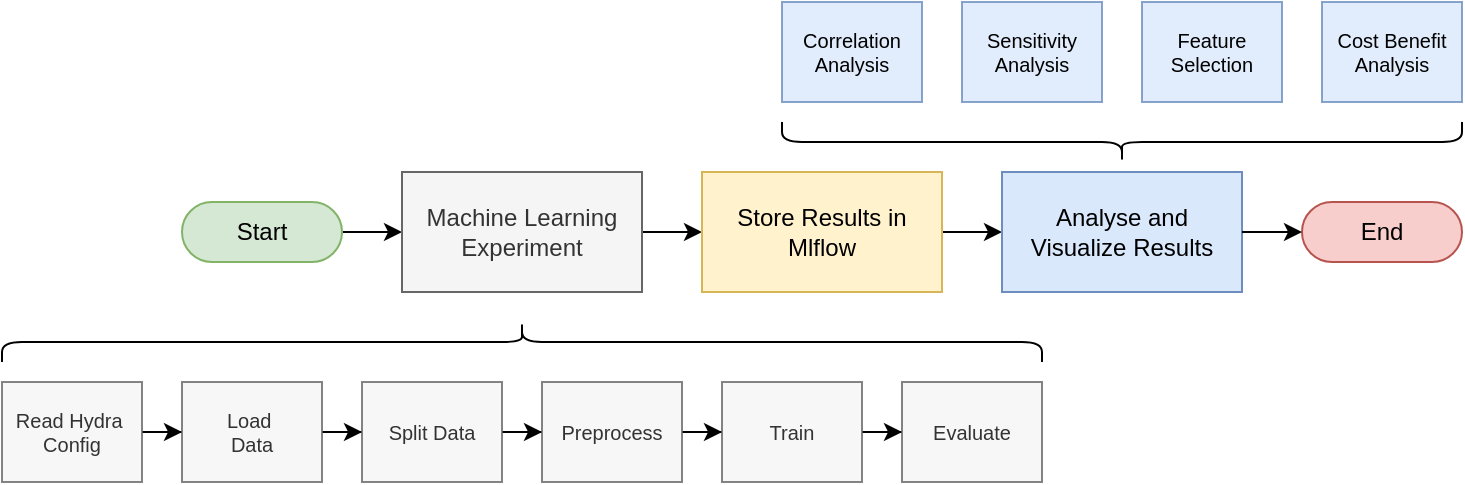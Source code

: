 <mxfile version="27.0.5">
  <diagram name="Seite-1" id="p-Sawv-N8_ddHrFE-yAD">
    <mxGraphModel dx="702" dy="516" grid="1" gridSize="10" guides="1" tooltips="1" connect="1" arrows="1" fold="1" page="1" pageScale="1" pageWidth="827" pageHeight="1169" math="0" shadow="0">
      <root>
        <mxCell id="0" />
        <mxCell id="1" parent="0" />
        <mxCell id="306jFlq6k8XDHkL8Mt-z-3" value="" style="edgeStyle=orthogonalEdgeStyle;rounded=0;orthogonalLoop=1;jettySize=auto;html=1;" edge="1" parent="1" source="306jFlq6k8XDHkL8Mt-z-1" target="306jFlq6k8XDHkL8Mt-z-2">
          <mxGeometry relative="1" as="geometry" />
        </mxCell>
        <mxCell id="306jFlq6k8XDHkL8Mt-z-1" value="Start" style="html=1;dashed=0;whiteSpace=wrap;shape=mxgraph.dfd.start;fillColor=#d5e8d4;strokeColor=#82b366;" vertex="1" parent="1">
          <mxGeometry x="370" y="370" width="80" height="30" as="geometry" />
        </mxCell>
        <mxCell id="306jFlq6k8XDHkL8Mt-z-5" value="" style="edgeStyle=orthogonalEdgeStyle;rounded=0;orthogonalLoop=1;jettySize=auto;html=1;" edge="1" parent="1" source="306jFlq6k8XDHkL8Mt-z-2" target="306jFlq6k8XDHkL8Mt-z-4">
          <mxGeometry relative="1" as="geometry" />
        </mxCell>
        <mxCell id="306jFlq6k8XDHkL8Mt-z-2" value="Machine Learning Experiment" style="whiteSpace=wrap;html=1;dashed=0;fillColor=#f5f5f5;fontColor=#333333;strokeColor=#666666;" vertex="1" parent="1">
          <mxGeometry x="480" y="355" width="120" height="60" as="geometry" />
        </mxCell>
        <mxCell id="306jFlq6k8XDHkL8Mt-z-7" value="" style="edgeStyle=orthogonalEdgeStyle;rounded=0;orthogonalLoop=1;jettySize=auto;html=1;" edge="1" parent="1" source="306jFlq6k8XDHkL8Mt-z-4" target="306jFlq6k8XDHkL8Mt-z-6">
          <mxGeometry relative="1" as="geometry" />
        </mxCell>
        <mxCell id="306jFlq6k8XDHkL8Mt-z-4" value="Store Results in Mlflow" style="whiteSpace=wrap;html=1;dashed=0;fillColor=#fff2cc;strokeColor=#d6b656;" vertex="1" parent="1">
          <mxGeometry x="630" y="355" width="120" height="60" as="geometry" />
        </mxCell>
        <mxCell id="306jFlq6k8XDHkL8Mt-z-6" value="Analyse and&lt;div&gt;&lt;span style=&quot;background-color: transparent; color: light-dark(rgb(0, 0, 0), rgb(255, 255, 255));&quot;&gt;Visualize Results&lt;/span&gt;&lt;/div&gt;" style="whiteSpace=wrap;html=1;dashed=0;fillColor=#dae8fc;strokeColor=#6c8ebf;" vertex="1" parent="1">
          <mxGeometry x="780" y="355" width="120" height="60" as="geometry" />
        </mxCell>
        <mxCell id="306jFlq6k8XDHkL8Mt-z-8" value="End" style="html=1;dashed=0;whiteSpace=wrap;shape=mxgraph.dfd.start;fillColor=#f8cecc;strokeColor=#b85450;" vertex="1" parent="1">
          <mxGeometry x="930" y="370" width="80" height="30" as="geometry" />
        </mxCell>
        <mxCell id="306jFlq6k8XDHkL8Mt-z-9" style="edgeStyle=orthogonalEdgeStyle;rounded=0;orthogonalLoop=1;jettySize=auto;html=1;exitX=1;exitY=0.5;exitDx=0;exitDy=0;entryX=0;entryY=0.5;entryDx=0;entryDy=0;entryPerimeter=0;" edge="1" parent="1" source="306jFlq6k8XDHkL8Mt-z-6" target="306jFlq6k8XDHkL8Mt-z-8">
          <mxGeometry relative="1" as="geometry" />
        </mxCell>
        <mxCell id="306jFlq6k8XDHkL8Mt-z-10" value="" style="shape=curlyBracket;whiteSpace=wrap;html=1;rounded=1;labelPosition=left;verticalLabelPosition=middle;align=right;verticalAlign=middle;rotation=90;" vertex="1" parent="1">
          <mxGeometry x="530" y="180" width="20" height="520" as="geometry" />
        </mxCell>
        <mxCell id="306jFlq6k8XDHkL8Mt-z-13" value="" style="edgeStyle=orthogonalEdgeStyle;rounded=0;orthogonalLoop=1;jettySize=auto;html=1;fontSize=10;" edge="1" parent="1" source="306jFlq6k8XDHkL8Mt-z-11" target="306jFlq6k8XDHkL8Mt-z-12">
          <mxGeometry relative="1" as="geometry" />
        </mxCell>
        <mxCell id="306jFlq6k8XDHkL8Mt-z-11" value="Read Hydra&amp;nbsp;&lt;div&gt;Config&lt;/div&gt;" style="rounded=0;whiteSpace=wrap;html=1;fontSize=10;fillColor=#f5f5f5;fontColor=#333333;strokeColor=#666666;opacity=80;" vertex="1" parent="1">
          <mxGeometry x="280" y="460" width="70" height="50" as="geometry" />
        </mxCell>
        <mxCell id="306jFlq6k8XDHkL8Mt-z-15" value="" style="edgeStyle=orthogonalEdgeStyle;rounded=0;orthogonalLoop=1;jettySize=auto;html=1;fontSize=10;" edge="1" parent="1" source="306jFlq6k8XDHkL8Mt-z-12" target="306jFlq6k8XDHkL8Mt-z-14">
          <mxGeometry relative="1" as="geometry" />
        </mxCell>
        <mxCell id="306jFlq6k8XDHkL8Mt-z-12" value="Load&amp;nbsp;&lt;div&gt;Data&lt;/div&gt;" style="rounded=0;whiteSpace=wrap;html=1;fontSize=10;fillColor=#f5f5f5;fontColor=#333333;strokeColor=#666666;opacity=80;" vertex="1" parent="1">
          <mxGeometry x="370" y="460" width="70" height="50" as="geometry" />
        </mxCell>
        <mxCell id="306jFlq6k8XDHkL8Mt-z-17" value="" style="edgeStyle=orthogonalEdgeStyle;rounded=0;orthogonalLoop=1;jettySize=auto;html=1;fontSize=10;" edge="1" parent="1" source="306jFlq6k8XDHkL8Mt-z-14" target="306jFlq6k8XDHkL8Mt-z-16">
          <mxGeometry relative="1" as="geometry" />
        </mxCell>
        <mxCell id="306jFlq6k8XDHkL8Mt-z-14" value="Split Data" style="rounded=0;whiteSpace=wrap;html=1;fontSize=10;fillColor=#f5f5f5;fontColor=#333333;strokeColor=#666666;opacity=80;" vertex="1" parent="1">
          <mxGeometry x="460" y="460" width="70" height="50" as="geometry" />
        </mxCell>
        <mxCell id="306jFlq6k8XDHkL8Mt-z-19" value="" style="edgeStyle=orthogonalEdgeStyle;rounded=0;orthogonalLoop=1;jettySize=auto;html=1;fontSize=10;" edge="1" parent="1" source="306jFlq6k8XDHkL8Mt-z-16" target="306jFlq6k8XDHkL8Mt-z-18">
          <mxGeometry relative="1" as="geometry" />
        </mxCell>
        <mxCell id="306jFlq6k8XDHkL8Mt-z-16" value="Preprocess" style="rounded=0;whiteSpace=wrap;html=1;fontSize=10;fillColor=#f5f5f5;fontColor=#333333;strokeColor=#666666;opacity=80;" vertex="1" parent="1">
          <mxGeometry x="550" y="460" width="70" height="50" as="geometry" />
        </mxCell>
        <mxCell id="306jFlq6k8XDHkL8Mt-z-21" value="" style="edgeStyle=orthogonalEdgeStyle;rounded=0;orthogonalLoop=1;jettySize=auto;html=1;fontSize=10;" edge="1" parent="1" source="306jFlq6k8XDHkL8Mt-z-18" target="306jFlq6k8XDHkL8Mt-z-20">
          <mxGeometry relative="1" as="geometry" />
        </mxCell>
        <mxCell id="306jFlq6k8XDHkL8Mt-z-18" value="Train" style="rounded=0;whiteSpace=wrap;html=1;fontSize=10;fillColor=#f5f5f5;fontColor=#333333;strokeColor=#666666;opacity=80;" vertex="1" parent="1">
          <mxGeometry x="640" y="460" width="70" height="50" as="geometry" />
        </mxCell>
        <mxCell id="306jFlq6k8XDHkL8Mt-z-20" value="Evaluate" style="rounded=0;whiteSpace=wrap;html=1;fontSize=10;fillColor=#f5f5f5;fontColor=#333333;strokeColor=#666666;opacity=80;" vertex="1" parent="1">
          <mxGeometry x="730" y="460" width="70" height="50" as="geometry" />
        </mxCell>
        <mxCell id="306jFlq6k8XDHkL8Mt-z-22" value="Feature Selection" style="rounded=0;whiteSpace=wrap;html=1;fontSize=10;fillColor=#dae8fc;strokeColor=#6c8ebf;opacity=80;" vertex="1" parent="1">
          <mxGeometry x="850" y="270" width="70" height="50" as="geometry" />
        </mxCell>
        <mxCell id="306jFlq6k8XDHkL8Mt-z-23" value="Cost Benefit Analysis" style="rounded=0;whiteSpace=wrap;html=1;fontSize=10;fillColor=#dae8fc;strokeColor=#6c8ebf;opacity=80;" vertex="1" parent="1">
          <mxGeometry x="940" y="270" width="70" height="50" as="geometry" />
        </mxCell>
        <mxCell id="306jFlq6k8XDHkL8Mt-z-24" value="Correlation&lt;div&gt;Analysis&lt;/div&gt;" style="rounded=0;whiteSpace=wrap;html=1;fontSize=10;fillColor=#dae8fc;strokeColor=#6c8ebf;opacity=80;" vertex="1" parent="1">
          <mxGeometry x="670" y="270" width="70" height="50" as="geometry" />
        </mxCell>
        <mxCell id="306jFlq6k8XDHkL8Mt-z-25" value="" style="shape=curlyBracket;whiteSpace=wrap;html=1;rounded=1;labelPosition=left;verticalLabelPosition=middle;align=right;verticalAlign=middle;rotation=-90;" vertex="1" parent="1">
          <mxGeometry x="830" y="170" width="20" height="340" as="geometry" />
        </mxCell>
        <mxCell id="306jFlq6k8XDHkL8Mt-z-26" value="Sensitivity&lt;div&gt;Analysis&lt;/div&gt;" style="rounded=0;whiteSpace=wrap;html=1;fontSize=10;fillColor=#dae8fc;strokeColor=#6c8ebf;opacity=80;" vertex="1" parent="1">
          <mxGeometry x="760" y="270" width="70" height="50" as="geometry" />
        </mxCell>
      </root>
    </mxGraphModel>
  </diagram>
</mxfile>
